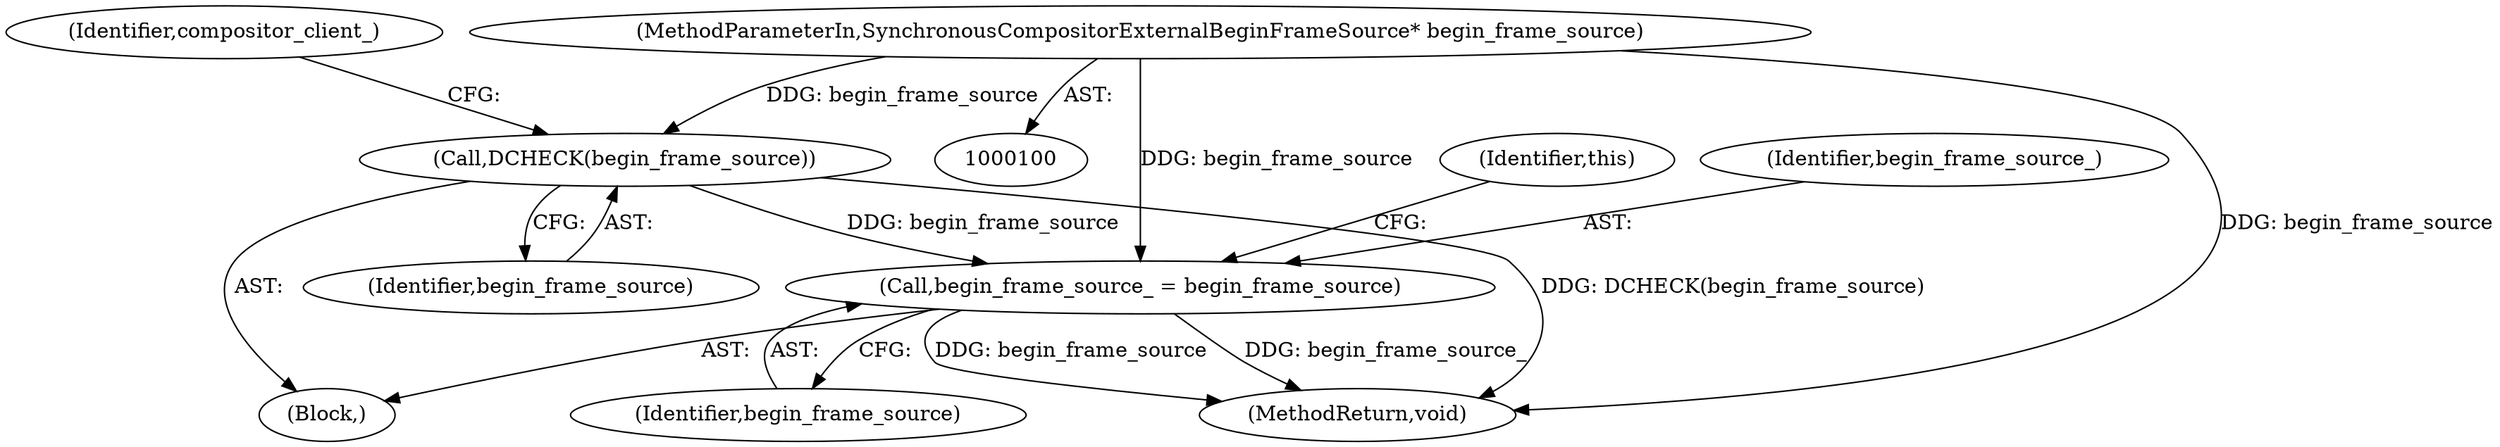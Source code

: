 digraph "0_Chrome_0e3d721470add955c056e3051614f58c7220e85b_4@pointer" {
"1000113" [label="(Call,DCHECK(begin_frame_source))"];
"1000102" [label="(MethodParameterIn,SynchronousCompositorExternalBeginFrameSource* begin_frame_source)"];
"1000122" [label="(Call,begin_frame_source_ = begin_frame_source)"];
"1000116" [label="(Identifier,compositor_client_)"];
"1000122" [label="(Call,begin_frame_source_ = begin_frame_source)"];
"1000124" [label="(Identifier,begin_frame_source)"];
"1000102" [label="(MethodParameterIn,SynchronousCompositorExternalBeginFrameSource* begin_frame_source)"];
"1000113" [label="(Call,DCHECK(begin_frame_source))"];
"1000126" [label="(Identifier,this)"];
"1000104" [label="(Block,)"];
"1000123" [label="(Identifier,begin_frame_source_)"];
"1000140" [label="(MethodReturn,void)"];
"1000114" [label="(Identifier,begin_frame_source)"];
"1000113" -> "1000104"  [label="AST: "];
"1000113" -> "1000114"  [label="CFG: "];
"1000114" -> "1000113"  [label="AST: "];
"1000116" -> "1000113"  [label="CFG: "];
"1000113" -> "1000140"  [label="DDG: DCHECK(begin_frame_source)"];
"1000102" -> "1000113"  [label="DDG: begin_frame_source"];
"1000113" -> "1000122"  [label="DDG: begin_frame_source"];
"1000102" -> "1000100"  [label="AST: "];
"1000102" -> "1000140"  [label="DDG: begin_frame_source"];
"1000102" -> "1000122"  [label="DDG: begin_frame_source"];
"1000122" -> "1000104"  [label="AST: "];
"1000122" -> "1000124"  [label="CFG: "];
"1000123" -> "1000122"  [label="AST: "];
"1000124" -> "1000122"  [label="AST: "];
"1000126" -> "1000122"  [label="CFG: "];
"1000122" -> "1000140"  [label="DDG: begin_frame_source_"];
"1000122" -> "1000140"  [label="DDG: begin_frame_source"];
}
